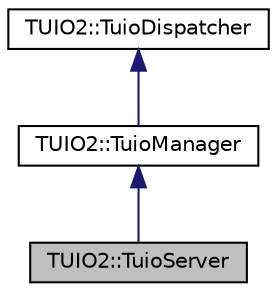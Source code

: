 digraph "TUIO2::TuioServer"
{
 // LATEX_PDF_SIZE
  edge [fontname="Helvetica",fontsize="10",labelfontname="Helvetica",labelfontsize="10"];
  node [fontname="Helvetica",fontsize="10",shape=record];
  Node1 [label="TUIO2::TuioServer",height=0.2,width=0.4,color="black", fillcolor="grey75", style="filled", fontcolor="black",tooltip=" "];
  Node2 -> Node1 [dir="back",color="midnightblue",fontsize="10",style="solid",fontname="Helvetica"];
  Node2 [label="TUIO2::TuioManager",height=0.2,width=0.4,color="black", fillcolor="white", style="filled",URL="$classTUIO2_1_1TuioManager.html",tooltip=" "];
  Node3 -> Node2 [dir="back",color="midnightblue",fontsize="10",style="solid",fontname="Helvetica"];
  Node3 [label="TUIO2::TuioDispatcher",height=0.2,width=0.4,color="black", fillcolor="white", style="filled",URL="$classTUIO2_1_1TuioDispatcher.html",tooltip=" "];
}
